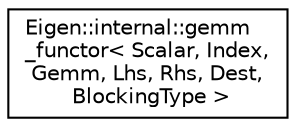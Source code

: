 digraph "Graphical Class Hierarchy"
{
  edge [fontname="Helvetica",fontsize="10",labelfontname="Helvetica",labelfontsize="10"];
  node [fontname="Helvetica",fontsize="10",shape=record];
  rankdir="LR";
  Node1 [label="Eigen::internal::gemm\l_functor\< Scalar, Index,\l Gemm, Lhs, Rhs, Dest,\l BlockingType \>",height=0.2,width=0.4,color="black", fillcolor="white", style="filled",URL="$struct_eigen_1_1internal_1_1gemm__functor.html"];
}
